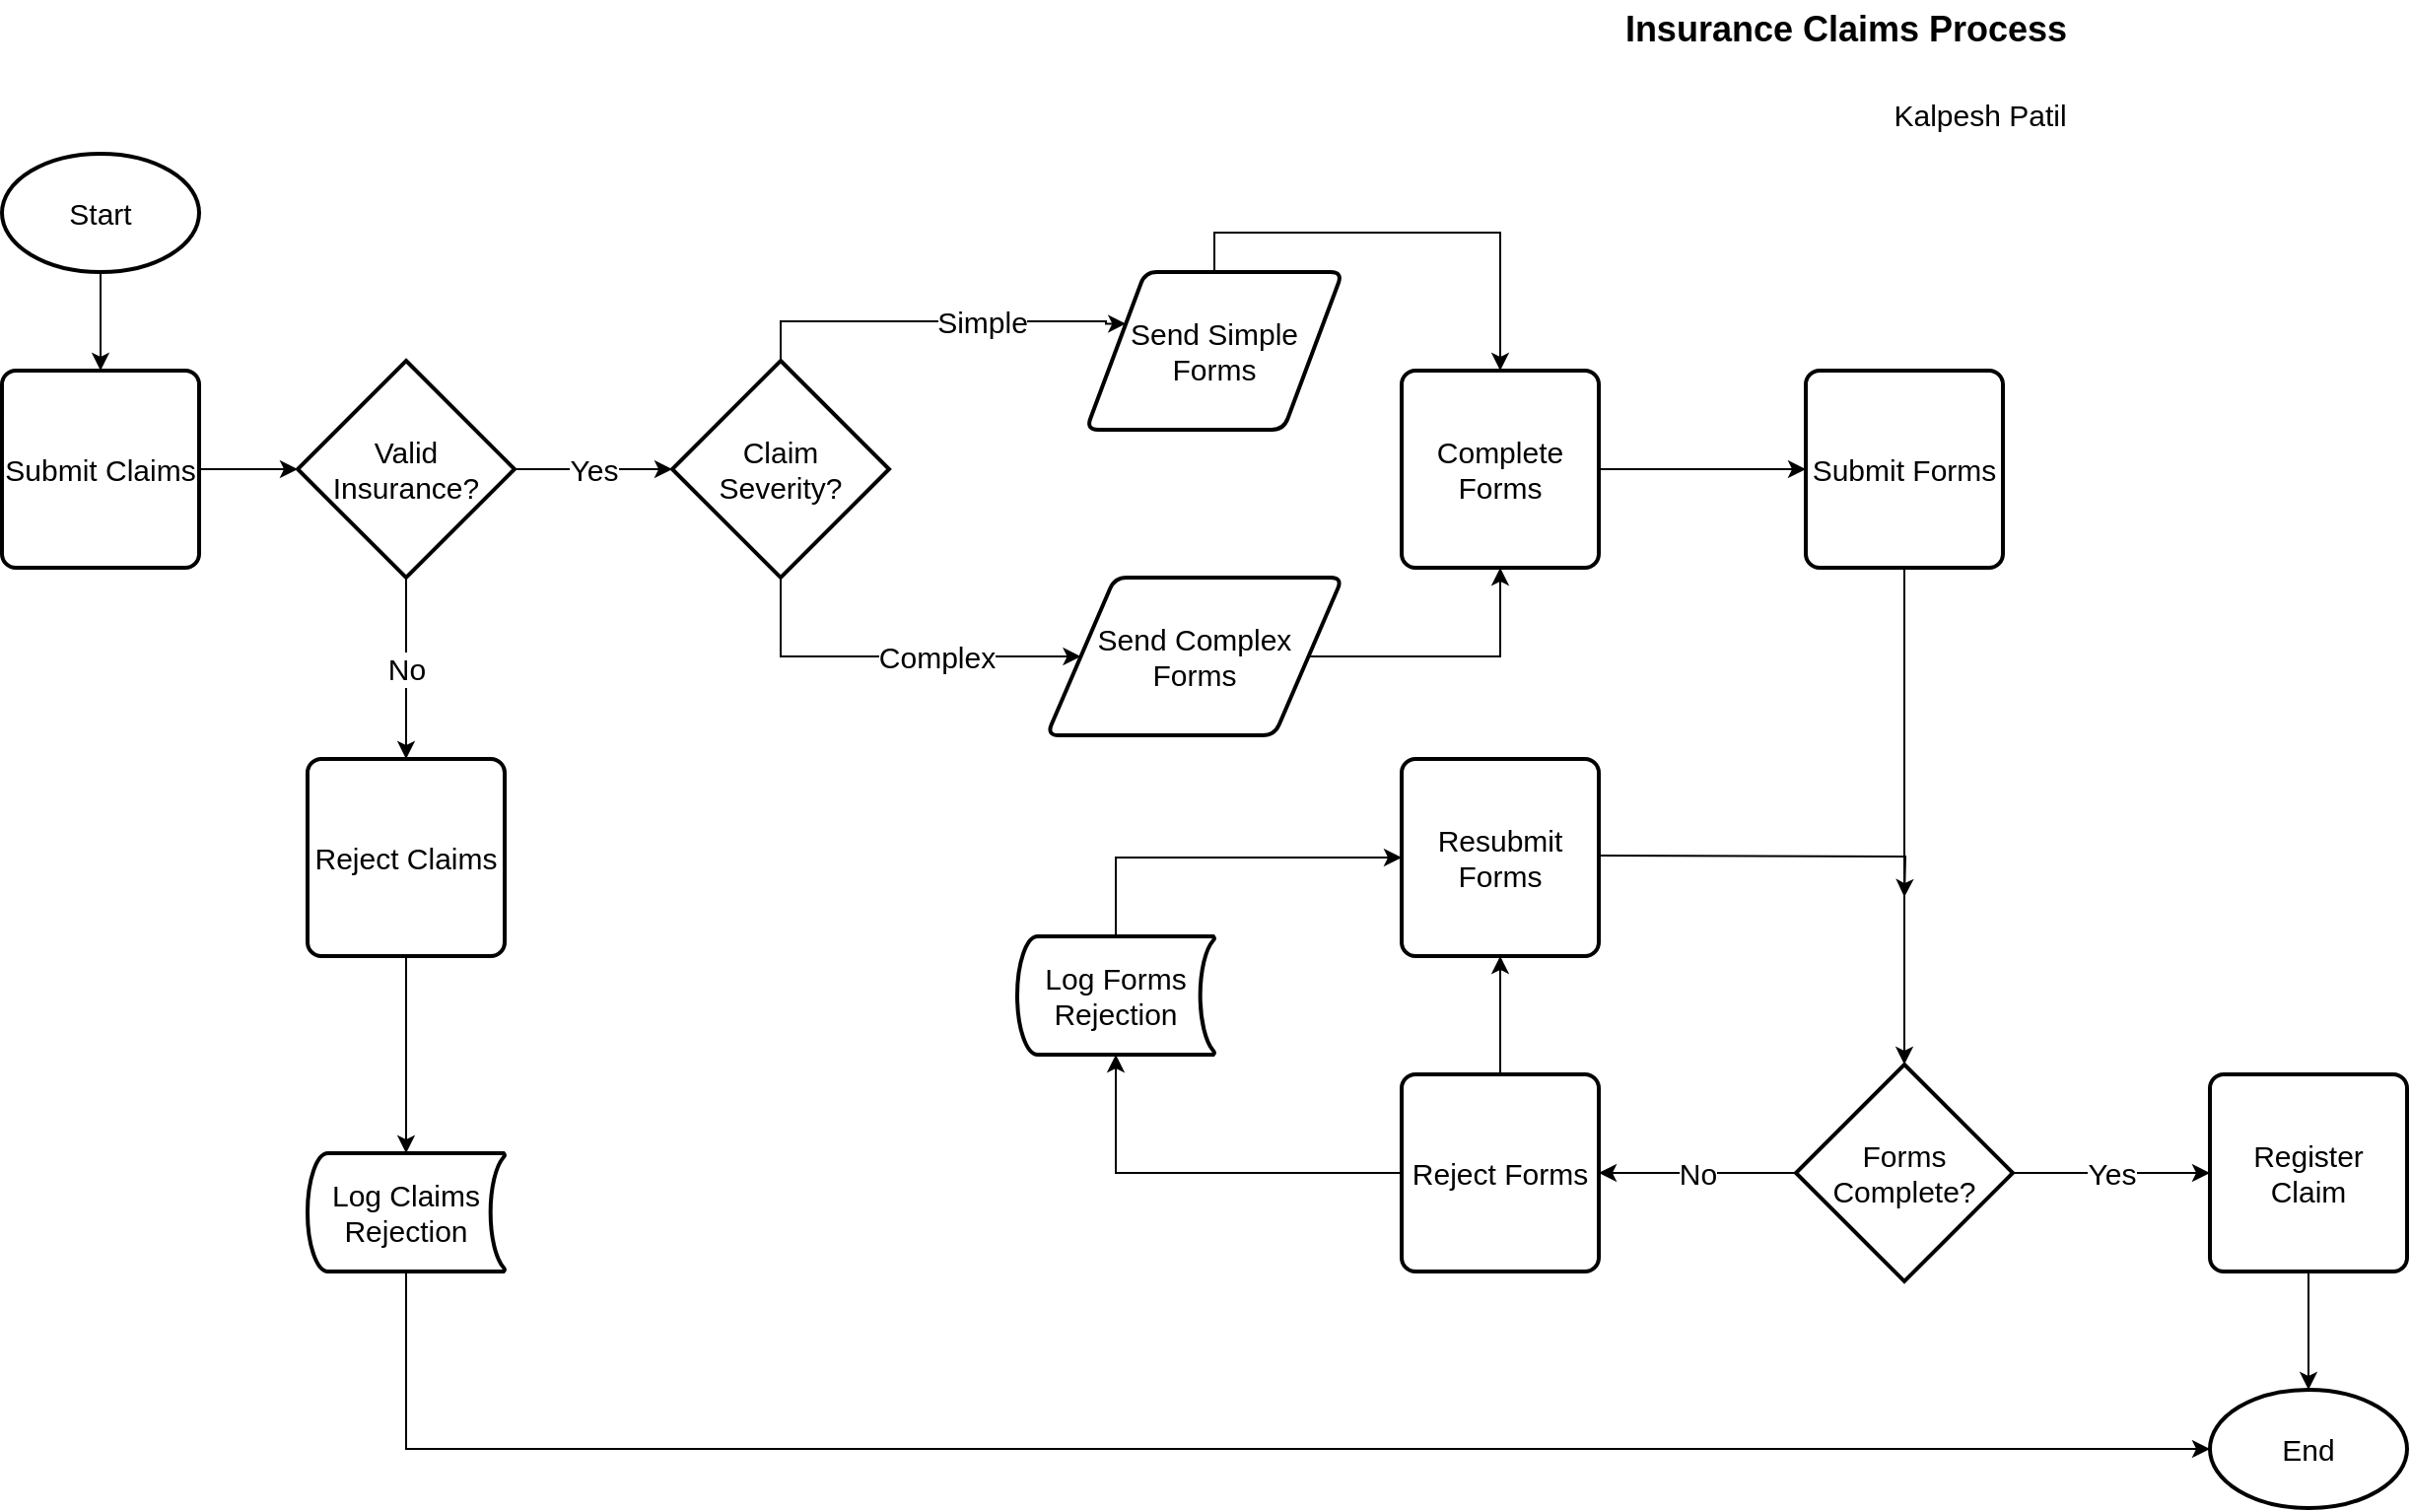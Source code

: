 <mxfile version="13.1.3" type="github">
  <diagram id="hZSZITYBWogTeSslolz0" name="InsuranceClaims">
    <mxGraphModel dx="1231" dy="806" grid="1" gridSize="10" guides="1" tooltips="1" connect="1" arrows="1" fold="1" page="1" pageScale="1" pageWidth="1169" pageHeight="826" math="0" shadow="0">
      <root>
        <mxCell id="0" />
        <mxCell id="1" parent="0" />
        <mxCell id="Aw5x39bk4L40joNCaLyG-1" value="Insurance Claims Process" style="text;html=1;align=center;verticalAlign=middle;resizable=0;points=[];autosize=1;fontSize=18;fontStyle=1" parent="1" vertex="1">
          <mxGeometry x="885" y="15" width="240" height="30" as="geometry" />
        </mxCell>
        <mxCell id="Aw5x39bk4L40joNCaLyG-2" value="Kalpesh Patil" style="text;html=1;align=center;verticalAlign=middle;resizable=0;points=[];autosize=1;fontSize=15;" parent="1" vertex="1">
          <mxGeometry x="1023" y="63" width="100" height="20" as="geometry" />
        </mxCell>
        <mxCell id="7K33NGVJJ7r5UL6R2oZ9-15" style="edgeStyle=orthogonalEdgeStyle;rounded=0;orthogonalLoop=1;jettySize=auto;html=1;exitX=0.5;exitY=1;exitDx=0;exitDy=0;exitPerimeter=0;entryX=0.5;entryY=0;entryDx=0;entryDy=0;fontSize=15;" edge="1" parent="1" source="Aw5x39bk4L40joNCaLyG-3" target="Aw5x39bk4L40joNCaLyG-4">
          <mxGeometry relative="1" as="geometry" />
        </mxCell>
        <mxCell id="Aw5x39bk4L40joNCaLyG-3" value="Start" style="strokeWidth=2;html=1;shape=mxgraph.flowchart.start_1;whiteSpace=wrap;fontSize=15;" parent="1" vertex="1">
          <mxGeometry x="70" y="93" width="100" height="60" as="geometry" />
        </mxCell>
        <mxCell id="7K33NGVJJ7r5UL6R2oZ9-16" style="edgeStyle=orthogonalEdgeStyle;rounded=0;orthogonalLoop=1;jettySize=auto;html=1;exitX=1;exitY=0.5;exitDx=0;exitDy=0;entryX=0;entryY=0.5;entryDx=0;entryDy=0;entryPerimeter=0;fontSize=15;" edge="1" parent="1" source="Aw5x39bk4L40joNCaLyG-4" target="7K33NGVJJ7r5UL6R2oZ9-2">
          <mxGeometry relative="1" as="geometry" />
        </mxCell>
        <mxCell id="Aw5x39bk4L40joNCaLyG-4" value="Submit Claims" style="rounded=1;whiteSpace=wrap;html=1;absoluteArcSize=1;arcSize=14;strokeWidth=2;fontSize=15;" parent="1" vertex="1">
          <mxGeometry x="70" y="203" width="100" height="100" as="geometry" />
        </mxCell>
        <mxCell id="7K33NGVJJ7r5UL6R2oZ9-18" style="edgeStyle=orthogonalEdgeStyle;rounded=0;orthogonalLoop=1;jettySize=auto;html=1;exitX=0.5;exitY=1;exitDx=0;exitDy=0;entryX=0;entryY=0.5;entryDx=0;entryDy=0;entryPerimeter=0;fontSize=15;" edge="1" parent="1" source="7K33NGVJJ7r5UL6R2oZ9-41" target="Aw5x39bk4L40joNCaLyG-13">
          <mxGeometry relative="1" as="geometry" />
        </mxCell>
        <mxCell id="7K33NGVJJ7r5UL6R2oZ9-43" style="edgeStyle=orthogonalEdgeStyle;rounded=0;orthogonalLoop=1;jettySize=auto;html=1;exitX=0.5;exitY=1;exitDx=0;exitDy=0;endArrow=classic;endFill=1;fontSize=15;" edge="1" parent="1" source="7K33NGVJJ7r5UL6R2oZ9-17" target="7K33NGVJJ7r5UL6R2oZ9-41">
          <mxGeometry relative="1" as="geometry" />
        </mxCell>
        <mxCell id="7K33NGVJJ7r5UL6R2oZ9-17" value="Reject Claims" style="rounded=1;whiteSpace=wrap;html=1;absoluteArcSize=1;arcSize=14;strokeWidth=2;fontSize=15;" vertex="1" parent="1">
          <mxGeometry x="225" y="400" width="100" height="100" as="geometry" />
        </mxCell>
        <mxCell id="7K33NGVJJ7r5UL6R2oZ9-32" style="edgeStyle=orthogonalEdgeStyle;rounded=0;orthogonalLoop=1;jettySize=auto;html=1;exitX=1;exitY=0.5;exitDx=0;exitDy=0;entryX=0;entryY=0.5;entryDx=0;entryDy=0;endArrow=classic;endFill=1;fontSize=15;" edge="1" parent="1" source="Aw5x39bk4L40joNCaLyG-7" target="Aw5x39bk4L40joNCaLyG-9">
          <mxGeometry relative="1" as="geometry" />
        </mxCell>
        <mxCell id="Aw5x39bk4L40joNCaLyG-7" value="Complete Forms" style="rounded=1;whiteSpace=wrap;html=1;absoluteArcSize=1;arcSize=14;strokeWidth=2;fontSize=15;" parent="1" vertex="1">
          <mxGeometry x="780" y="203" width="100" height="100" as="geometry" />
        </mxCell>
        <mxCell id="7K33NGVJJ7r5UL6R2oZ9-25" style="edgeStyle=orthogonalEdgeStyle;rounded=0;orthogonalLoop=1;jettySize=auto;html=1;exitX=0.5;exitY=0;exitDx=0;exitDy=0;entryX=0.5;entryY=1;entryDx=0;entryDy=0;fontSize=15;" edge="1" parent="1" source="7K33NGVJJ7r5UL6R2oZ9-12" target="7K33NGVJJ7r5UL6R2oZ9-14">
          <mxGeometry relative="1" as="geometry" />
        </mxCell>
        <mxCell id="7K33NGVJJ7r5UL6R2oZ9-47" style="edgeStyle=orthogonalEdgeStyle;rounded=0;orthogonalLoop=1;jettySize=auto;html=1;exitX=0;exitY=0.5;exitDx=0;exitDy=0;entryX=0.5;entryY=1;entryDx=0;entryDy=0;entryPerimeter=0;endArrow=classic;endFill=1;fontSize=15;" edge="1" parent="1" source="7K33NGVJJ7r5UL6R2oZ9-12" target="7K33NGVJJ7r5UL6R2oZ9-44">
          <mxGeometry relative="1" as="geometry" />
        </mxCell>
        <mxCell id="7K33NGVJJ7r5UL6R2oZ9-12" value="Reject Forms" style="rounded=1;whiteSpace=wrap;html=1;absoluteArcSize=1;arcSize=14;strokeWidth=2;fontSize=15;" vertex="1" parent="1">
          <mxGeometry x="780" y="560" width="100" height="100" as="geometry" />
        </mxCell>
        <mxCell id="7K33NGVJJ7r5UL6R2oZ9-31" style="edgeStyle=orthogonalEdgeStyle;rounded=0;orthogonalLoop=1;jettySize=auto;html=1;exitX=1;exitY=0.5;exitDx=0;exitDy=0;endArrow=classic;endFill=1;fontSize=15;" edge="1" parent="1">
          <mxGeometry relative="1" as="geometry">
            <mxPoint x="880" y="449" as="sourcePoint" />
            <mxPoint x="1035" y="470" as="targetPoint" />
          </mxGeometry>
        </mxCell>
        <mxCell id="7K33NGVJJ7r5UL6R2oZ9-14" value="Resubmit Forms" style="rounded=1;whiteSpace=wrap;html=1;absoluteArcSize=1;arcSize=14;strokeWidth=2;fontSize=15;" vertex="1" parent="1">
          <mxGeometry x="780" y="400" width="100" height="100" as="geometry" />
        </mxCell>
        <mxCell id="7K33NGVJJ7r5UL6R2oZ9-26" style="edgeStyle=orthogonalEdgeStyle;rounded=0;orthogonalLoop=1;jettySize=auto;html=1;exitX=0.5;exitY=1;exitDx=0;exitDy=0;entryX=0.5;entryY=0;entryDx=0;entryDy=0;entryPerimeter=0;fontSize=15;" edge="1" parent="1" source="Aw5x39bk4L40joNCaLyG-9" target="7K33NGVJJ7r5UL6R2oZ9-10">
          <mxGeometry relative="1" as="geometry">
            <Array as="points">
              <mxPoint x="1035" y="490" />
              <mxPoint x="1035" y="490" />
            </Array>
          </mxGeometry>
        </mxCell>
        <mxCell id="Aw5x39bk4L40joNCaLyG-9" value="Submit Forms" style="rounded=1;whiteSpace=wrap;html=1;absoluteArcSize=1;arcSize=14;strokeWidth=2;fontSize=15;" parent="1" vertex="1">
          <mxGeometry x="985" y="203" width="100" height="100" as="geometry" />
        </mxCell>
        <mxCell id="7K33NGVJJ7r5UL6R2oZ9-29" style="edgeStyle=orthogonalEdgeStyle;rounded=0;orthogonalLoop=1;jettySize=auto;html=1;exitX=0.5;exitY=1;exitDx=0;exitDy=0;entryX=0.5;entryY=0;entryDx=0;entryDy=0;entryPerimeter=0;endArrow=classic;endFill=1;fontSize=15;" edge="1" parent="1" source="Aw5x39bk4L40joNCaLyG-11" target="Aw5x39bk4L40joNCaLyG-13">
          <mxGeometry relative="1" as="geometry" />
        </mxCell>
        <mxCell id="Aw5x39bk4L40joNCaLyG-11" value="Register Claim" style="rounded=1;whiteSpace=wrap;html=1;absoluteArcSize=1;arcSize=14;strokeWidth=2;fontSize=15;" parent="1" vertex="1">
          <mxGeometry x="1190" y="560" width="100" height="100" as="geometry" />
        </mxCell>
        <mxCell id="Aw5x39bk4L40joNCaLyG-13" value="End" style="strokeWidth=2;html=1;shape=mxgraph.flowchart.start_1;whiteSpace=wrap;fontSize=15;" parent="1" vertex="1">
          <mxGeometry x="1190" y="720" width="100" height="60" as="geometry" />
        </mxCell>
        <mxCell id="7K33NGVJJ7r5UL6R2oZ9-20" value="Yes" style="edgeStyle=orthogonalEdgeStyle;rounded=0;orthogonalLoop=1;jettySize=auto;html=1;exitX=1;exitY=0.5;exitDx=0;exitDy=0;exitPerimeter=0;entryX=0;entryY=0.5;entryDx=0;entryDy=0;entryPerimeter=0;fontSize=15;" edge="1" parent="1" source="7K33NGVJJ7r5UL6R2oZ9-2" target="7K33NGVJJ7r5UL6R2oZ9-3">
          <mxGeometry relative="1" as="geometry" />
        </mxCell>
        <mxCell id="7K33NGVJJ7r5UL6R2oZ9-23" value="No" style="edgeStyle=orthogonalEdgeStyle;rounded=0;orthogonalLoop=1;jettySize=auto;html=1;exitX=0.5;exitY=1;exitDx=0;exitDy=0;exitPerimeter=0;entryX=0.5;entryY=0;entryDx=0;entryDy=0;fontSize=15;" edge="1" parent="1" source="7K33NGVJJ7r5UL6R2oZ9-2" target="7K33NGVJJ7r5UL6R2oZ9-17">
          <mxGeometry relative="1" as="geometry" />
        </mxCell>
        <mxCell id="7K33NGVJJ7r5UL6R2oZ9-2" value="&lt;div style=&quot;font-size: 15px;&quot;&gt;Valid&lt;/div&gt;&lt;div style=&quot;font-size: 15px;&quot;&gt; Insurance?&lt;/div&gt;" style="strokeWidth=2;html=1;shape=mxgraph.flowchart.decision;whiteSpace=wrap;fontSize=15;" vertex="1" parent="1">
          <mxGeometry x="220" y="198" width="110" height="110" as="geometry" />
        </mxCell>
        <mxCell id="7K33NGVJJ7r5UL6R2oZ9-11" value="Yes" style="edgeStyle=orthogonalEdgeStyle;rounded=0;orthogonalLoop=1;jettySize=auto;html=1;exitX=1;exitY=0.5;exitDx=0;exitDy=0;exitPerimeter=0;fontSize=15;" edge="1" parent="1" source="7K33NGVJJ7r5UL6R2oZ9-10" target="Aw5x39bk4L40joNCaLyG-11">
          <mxGeometry relative="1" as="geometry" />
        </mxCell>
        <mxCell id="7K33NGVJJ7r5UL6R2oZ9-13" value="No" style="edgeStyle=orthogonalEdgeStyle;rounded=0;orthogonalLoop=1;jettySize=auto;html=1;exitX=0;exitY=0.5;exitDx=0;exitDy=0;exitPerimeter=0;entryX=1;entryY=0.5;entryDx=0;entryDy=0;fontSize=15;" edge="1" parent="1" source="7K33NGVJJ7r5UL6R2oZ9-10" target="7K33NGVJJ7r5UL6R2oZ9-12">
          <mxGeometry relative="1" as="geometry" />
        </mxCell>
        <mxCell id="7K33NGVJJ7r5UL6R2oZ9-10" value="&lt;div&gt;Forms&lt;/div&gt;&lt;div&gt;Complete?&lt;br&gt;&lt;/div&gt;" style="strokeWidth=2;html=1;shape=mxgraph.flowchart.decision;whiteSpace=wrap;fontSize=15;" vertex="1" parent="1">
          <mxGeometry x="980" y="555" width="110" height="110" as="geometry" />
        </mxCell>
        <mxCell id="7K33NGVJJ7r5UL6R2oZ9-7" value="Complex" style="edgeStyle=orthogonalEdgeStyle;rounded=0;orthogonalLoop=1;jettySize=auto;html=1;exitX=0.5;exitY=1;exitDx=0;exitDy=0;exitPerimeter=0;entryX=0;entryY=0.5;entryDx=0;entryDy=0;fontSize=15;" edge="1" parent="1" source="7K33NGVJJ7r5UL6R2oZ9-3" target="7K33NGVJJ7r5UL6R2oZ9-34">
          <mxGeometry x="0.238" relative="1" as="geometry">
            <mxPoint x="610.0" y="373" as="targetPoint" />
            <mxPoint as="offset" />
          </mxGeometry>
        </mxCell>
        <mxCell id="7K33NGVJJ7r5UL6R2oZ9-8" value="Simple" style="edgeStyle=orthogonalEdgeStyle;rounded=0;orthogonalLoop=1;jettySize=auto;html=1;exitX=0.5;exitY=0;exitDx=0;exitDy=0;exitPerimeter=0;fontSize=15;entryX=0;entryY=0.25;entryDx=0;entryDy=0;" edge="1" parent="1" source="7K33NGVJJ7r5UL6R2oZ9-3" target="7K33NGVJJ7r5UL6R2oZ9-33">
          <mxGeometry x="0.238" relative="1" as="geometry">
            <mxPoint x="610.0" y="133" as="targetPoint" />
            <Array as="points">
              <mxPoint x="465" y="178" />
              <mxPoint x="630" y="178" />
            </Array>
            <mxPoint as="offset" />
          </mxGeometry>
        </mxCell>
        <mxCell id="7K33NGVJJ7r5UL6R2oZ9-3" value="&lt;div&gt;Claim&lt;/div&gt;&lt;div&gt;Severity?&lt;br&gt;&lt;/div&gt;" style="strokeWidth=2;html=1;shape=mxgraph.flowchart.decision;whiteSpace=wrap;fontSize=15;" vertex="1" parent="1">
          <mxGeometry x="410" y="198" width="110" height="110" as="geometry" />
        </mxCell>
        <mxCell id="7K33NGVJJ7r5UL6R2oZ9-35" style="edgeStyle=orthogonalEdgeStyle;rounded=0;orthogonalLoop=1;jettySize=auto;html=1;exitX=0.5;exitY=0;exitDx=0;exitDy=0;entryX=0.5;entryY=0;entryDx=0;entryDy=0;endArrow=classic;endFill=1;fontSize=15;" edge="1" parent="1" source="7K33NGVJJ7r5UL6R2oZ9-33" target="Aw5x39bk4L40joNCaLyG-7">
          <mxGeometry relative="1" as="geometry" />
        </mxCell>
        <mxCell id="7K33NGVJJ7r5UL6R2oZ9-33" value="Send Simple Forms" style="shape=parallelogram;html=1;strokeWidth=2;perimeter=parallelogramPerimeter;whiteSpace=wrap;rounded=1;arcSize=12;size=0.23;fontSize=15;" vertex="1" parent="1">
          <mxGeometry x="620" y="153" width="130" height="80" as="geometry" />
        </mxCell>
        <mxCell id="7K33NGVJJ7r5UL6R2oZ9-40" style="edgeStyle=orthogonalEdgeStyle;rounded=0;orthogonalLoop=1;jettySize=auto;html=1;exitX=1;exitY=0.5;exitDx=0;exitDy=0;entryX=0.5;entryY=1;entryDx=0;entryDy=0;endArrow=classic;endFill=1;fontSize=15;" edge="1" parent="1" source="7K33NGVJJ7r5UL6R2oZ9-34" target="Aw5x39bk4L40joNCaLyG-7">
          <mxGeometry relative="1" as="geometry" />
        </mxCell>
        <mxCell id="7K33NGVJJ7r5UL6R2oZ9-34" value="&lt;div&gt;Send Complex &lt;br&gt;&lt;/div&gt;&lt;div&gt;Forms&lt;/div&gt;" style="shape=parallelogram;html=1;strokeWidth=2;perimeter=parallelogramPerimeter;whiteSpace=wrap;rounded=1;arcSize=12;size=0.23;fontSize=15;" vertex="1" parent="1">
          <mxGeometry x="600" y="308" width="150" height="80" as="geometry" />
        </mxCell>
        <mxCell id="7K33NGVJJ7r5UL6R2oZ9-41" value="&lt;div&gt;Log Claims&lt;/div&gt;&lt;div&gt;Rejection&lt;br&gt;&lt;/div&gt;" style="strokeWidth=2;html=1;shape=mxgraph.flowchart.stored_data;whiteSpace=wrap;fontSize=15;" vertex="1" parent="1">
          <mxGeometry x="225" y="600" width="100" height="60" as="geometry" />
        </mxCell>
        <mxCell id="7K33NGVJJ7r5UL6R2oZ9-45" style="edgeStyle=orthogonalEdgeStyle;rounded=0;orthogonalLoop=1;jettySize=auto;html=1;exitX=0.5;exitY=0;exitDx=0;exitDy=0;exitPerimeter=0;entryX=0;entryY=0.5;entryDx=0;entryDy=0;endArrow=classic;endFill=1;fontSize=15;" edge="1" parent="1" source="7K33NGVJJ7r5UL6R2oZ9-44" target="7K33NGVJJ7r5UL6R2oZ9-14">
          <mxGeometry relative="1" as="geometry" />
        </mxCell>
        <mxCell id="7K33NGVJJ7r5UL6R2oZ9-44" value="&lt;div&gt;Log Forms&lt;/div&gt;&lt;div&gt;Rejection&lt;br&gt;&lt;/div&gt;" style="strokeWidth=2;html=1;shape=mxgraph.flowchart.stored_data;whiteSpace=wrap;fontSize=15;" vertex="1" parent="1">
          <mxGeometry x="585" y="490" width="100" height="60" as="geometry" />
        </mxCell>
      </root>
    </mxGraphModel>
  </diagram>
</mxfile>
